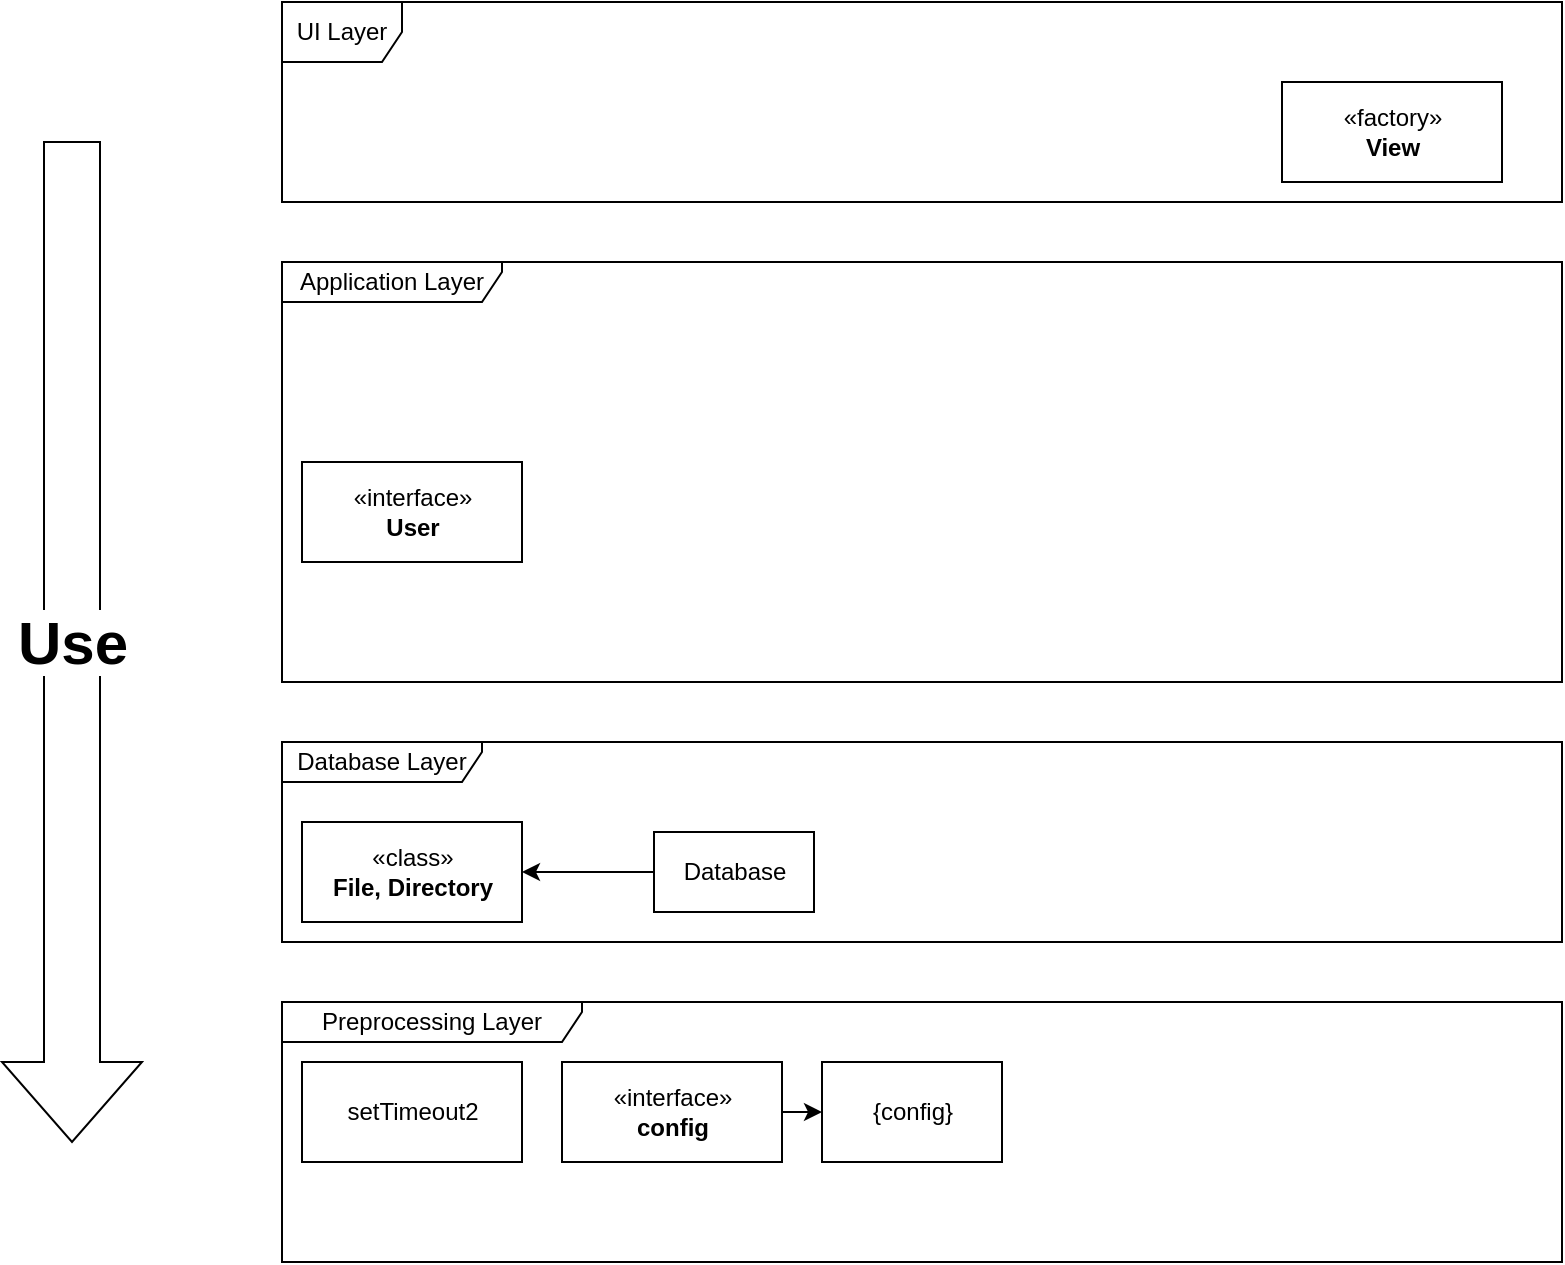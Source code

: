 <mxfile version="17.2.4" type="device"><diagram id="ZwtQy_rr07GRKyvDUNi8" name="페이지-1"><mxGraphModel dx="1747" dy="634" grid="1" gridSize="10" guides="1" tooltips="1" connect="1" arrows="1" fold="1" page="1" pageScale="1" pageWidth="827" pageHeight="1169" math="0" shadow="0"><root><mxCell id="0"/><mxCell id="1" parent="0"/><mxCell id="jU3ioz6Rj08c-g9DnwaK-19" value="UI Layer" style="shape=umlFrame;whiteSpace=wrap;html=1;" parent="1" vertex="1"><mxGeometry x="-80" y="730" width="640" height="100" as="geometry"/></mxCell><mxCell id="jU3ioz6Rj08c-g9DnwaK-21" value="Preprocessing Layer" style="shape=umlFrame;whiteSpace=wrap;html=1;width=150;height=20;" parent="1" vertex="1"><mxGeometry x="-80" y="1230" width="640" height="130" as="geometry"/></mxCell><mxCell id="nJ3PhwjTHzhsn5A5zhYF-8" style="edgeStyle=orthogonalEdgeStyle;rounded=0;orthogonalLoop=1;jettySize=auto;html=1;exitX=1;exitY=0.5;exitDx=0;exitDy=0;entryX=0;entryY=0.5;entryDx=0;entryDy=0;" edge="1" parent="1" source="jU3ioz6Rj08c-g9DnwaK-23" target="jU3ioz6Rj08c-g9DnwaK-24"><mxGeometry relative="1" as="geometry"/></mxCell><mxCell id="jU3ioz6Rj08c-g9DnwaK-23" value="«interface»&lt;br&gt;&lt;b&gt;config&lt;/b&gt;" style="html=1;" parent="1" vertex="1"><mxGeometry x="60" y="1260" width="110" height="50" as="geometry"/></mxCell><mxCell id="jU3ioz6Rj08c-g9DnwaK-24" value="{config}" style="html=1;" parent="1" vertex="1"><mxGeometry x="190" y="1260" width="90" height="50" as="geometry"/></mxCell><mxCell id="jU3ioz6Rj08c-g9DnwaK-25" value="setTimeout2" style="html=1;" parent="1" vertex="1"><mxGeometry x="-70" y="1260" width="110" height="50" as="geometry"/></mxCell><mxCell id="jU3ioz6Rj08c-g9DnwaK-26" value="Database Layer" style="shape=umlFrame;whiteSpace=wrap;html=1;width=100;height=20;" parent="1" vertex="1"><mxGeometry x="-80" y="1100" width="640" height="100" as="geometry"/></mxCell><mxCell id="jU3ioz6Rj08c-g9DnwaK-27" value="«class»&lt;br&gt;&lt;b&gt;File, Directory&lt;/b&gt;" style="html=1;" parent="1" vertex="1"><mxGeometry x="-70" y="1140" width="110" height="50" as="geometry"/></mxCell><mxCell id="jU3ioz6Rj08c-g9DnwaK-28" style="edgeStyle=orthogonalEdgeStyle;rounded=0;orthogonalLoop=1;jettySize=auto;html=1;entryX=1;entryY=0.5;entryDx=0;entryDy=0;" parent="1" source="jU3ioz6Rj08c-g9DnwaK-29" target="jU3ioz6Rj08c-g9DnwaK-27" edge="1"><mxGeometry relative="1" as="geometry"/></mxCell><mxCell id="jU3ioz6Rj08c-g9DnwaK-29" value="Database" style="html=1;" parent="1" vertex="1"><mxGeometry x="106" y="1145" width="80" height="40" as="geometry"/></mxCell><mxCell id="jU3ioz6Rj08c-g9DnwaK-42" style="edgeStyle=orthogonalEdgeStyle;rounded=0;orthogonalLoop=1;jettySize=auto;html=1;endArrow=block;endFill=0;" parent="1" edge="1"><mxGeometry relative="1" as="geometry"><mxPoint x="280" y="496" as="targetPoint"/><Array as="points"><mxPoint x="460" y="560"/><mxPoint x="280" y="560"/></Array></mxGeometry></mxCell><mxCell id="jU3ioz6Rj08c-g9DnwaK-43" style="edgeStyle=orthogonalEdgeStyle;rounded=0;orthogonalLoop=1;jettySize=auto;html=1;exitX=0.5;exitY=0;exitDx=0;exitDy=0;endArrow=block;endFill=0;" parent="1" edge="1"><mxGeometry relative="1" as="geometry"><mxPoint x="280" y="496" as="targetPoint"/></mxGeometry></mxCell><mxCell id="jU3ioz6Rj08c-g9DnwaK-48" value="«factory»&lt;br&gt;&lt;b&gt;View&lt;/b&gt;" style="html=1;" parent="1" vertex="1"><mxGeometry x="420" y="770" width="110" height="50" as="geometry"/></mxCell><mxCell id="nJ3PhwjTHzhsn5A5zhYF-3" value="Application Layer" style="shape=umlFrame;whiteSpace=wrap;html=1;width=110;height=20;" vertex="1" parent="1"><mxGeometry x="-80" y="860" width="640" height="210" as="geometry"/></mxCell><mxCell id="nJ3PhwjTHzhsn5A5zhYF-5" value="«interface»&lt;br&gt;&lt;b&gt;User&lt;/b&gt;" style="html=1;" vertex="1" parent="1"><mxGeometry x="-70" y="960" width="110" height="50" as="geometry"/></mxCell><mxCell id="nJ3PhwjTHzhsn5A5zhYF-9" value="&lt;b&gt;&lt;font style=&quot;font-size: 30px ; background-color: rgb(255 , 255 , 255)&quot;&gt;Use&lt;br&gt;&lt;/font&gt;&lt;/b&gt;" style="html=1;shadow=0;dashed=0;align=center;verticalAlign=middle;shape=mxgraph.arrows2.arrow;dy=0.6;dx=40;direction=south;notch=0;" vertex="1" parent="1"><mxGeometry x="-220" y="800" width="70" height="500" as="geometry"/></mxCell></root></mxGraphModel></diagram></mxfile>